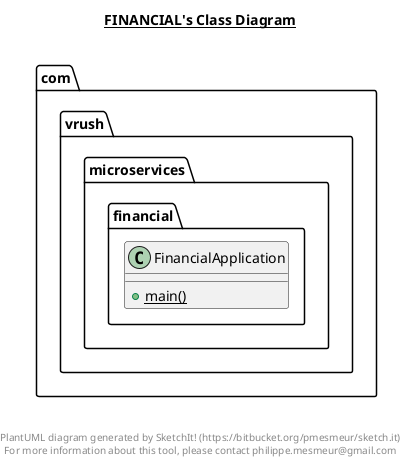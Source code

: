 @startuml

title __FINANCIAL's Class Diagram__\n

  namespace com.vrush.microservices.financial {
    class com.vrush.microservices.financial.FinancialApplication {
        {static} + main()
    }
  }
  



right footer


PlantUML diagram generated by SketchIt! (https://bitbucket.org/pmesmeur/sketch.it)
For more information about this tool, please contact philippe.mesmeur@gmail.com
endfooter

@enduml
